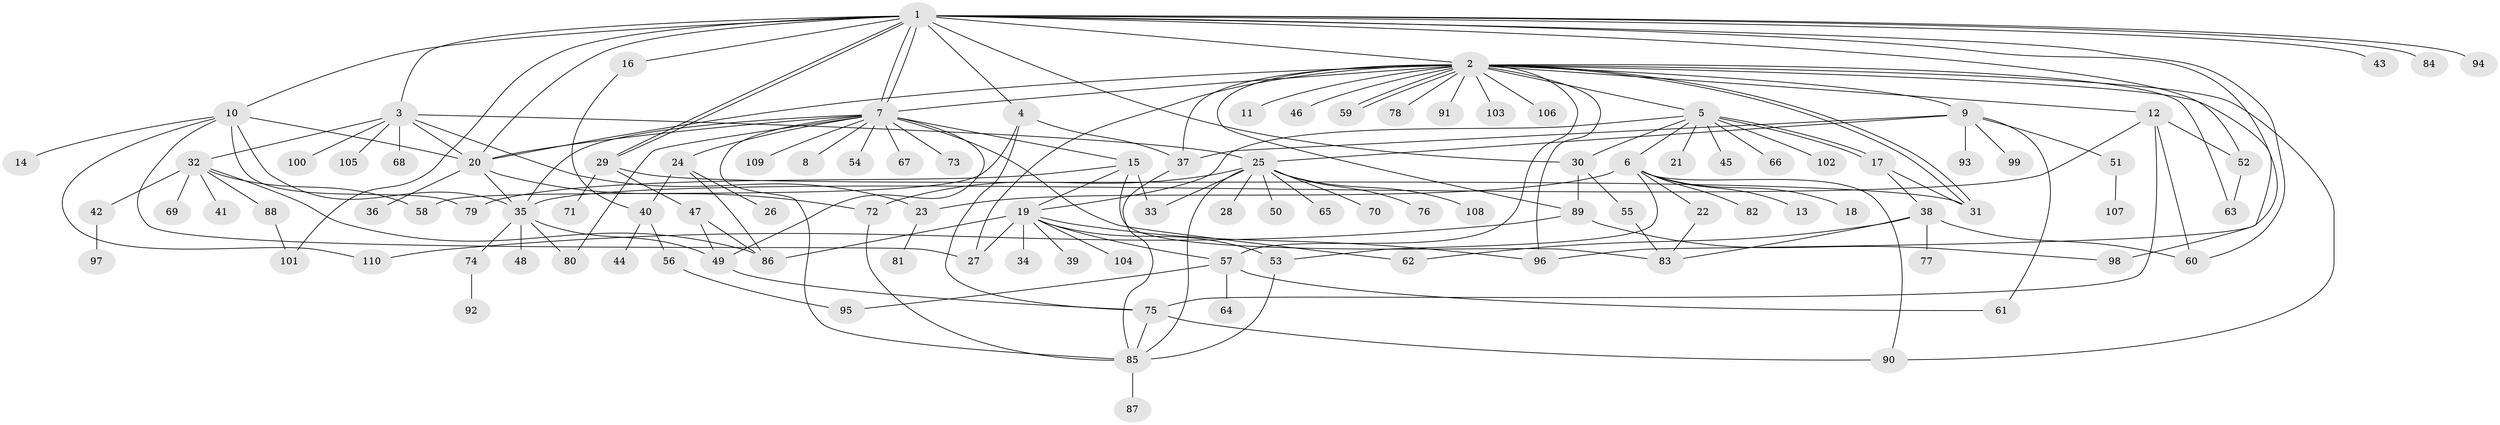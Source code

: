 // Generated by graph-tools (version 1.1) at 2025/11/02/27/25 16:11:12]
// undirected, 110 vertices, 170 edges
graph export_dot {
graph [start="1"]
  node [color=gray90,style=filled];
  1;
  2;
  3;
  4;
  5;
  6;
  7;
  8;
  9;
  10;
  11;
  12;
  13;
  14;
  15;
  16;
  17;
  18;
  19;
  20;
  21;
  22;
  23;
  24;
  25;
  26;
  27;
  28;
  29;
  30;
  31;
  32;
  33;
  34;
  35;
  36;
  37;
  38;
  39;
  40;
  41;
  42;
  43;
  44;
  45;
  46;
  47;
  48;
  49;
  50;
  51;
  52;
  53;
  54;
  55;
  56;
  57;
  58;
  59;
  60;
  61;
  62;
  63;
  64;
  65;
  66;
  67;
  68;
  69;
  70;
  71;
  72;
  73;
  74;
  75;
  76;
  77;
  78;
  79;
  80;
  81;
  82;
  83;
  84;
  85;
  86;
  87;
  88;
  89;
  90;
  91;
  92;
  93;
  94;
  95;
  96;
  97;
  98;
  99;
  100;
  101;
  102;
  103;
  104;
  105;
  106;
  107;
  108;
  109;
  110;
  1 -- 2;
  1 -- 3;
  1 -- 4;
  1 -- 7;
  1 -- 7;
  1 -- 10;
  1 -- 16;
  1 -- 20;
  1 -- 29;
  1 -- 29;
  1 -- 30;
  1 -- 43;
  1 -- 52;
  1 -- 60;
  1 -- 84;
  1 -- 94;
  1 -- 96;
  1 -- 101;
  2 -- 5;
  2 -- 7;
  2 -- 9;
  2 -- 11;
  2 -- 12;
  2 -- 20;
  2 -- 27;
  2 -- 31;
  2 -- 31;
  2 -- 37;
  2 -- 46;
  2 -- 57;
  2 -- 59;
  2 -- 59;
  2 -- 63;
  2 -- 78;
  2 -- 89;
  2 -- 90;
  2 -- 91;
  2 -- 96;
  2 -- 98;
  2 -- 103;
  2 -- 106;
  3 -- 20;
  3 -- 23;
  3 -- 25;
  3 -- 32;
  3 -- 68;
  3 -- 100;
  3 -- 105;
  4 -- 37;
  4 -- 58;
  4 -- 75;
  5 -- 6;
  5 -- 17;
  5 -- 17;
  5 -- 19;
  5 -- 21;
  5 -- 30;
  5 -- 45;
  5 -- 66;
  5 -- 102;
  6 -- 13;
  6 -- 18;
  6 -- 22;
  6 -- 23;
  6 -- 53;
  6 -- 82;
  6 -- 90;
  7 -- 8;
  7 -- 15;
  7 -- 20;
  7 -- 24;
  7 -- 35;
  7 -- 49;
  7 -- 54;
  7 -- 62;
  7 -- 67;
  7 -- 73;
  7 -- 80;
  7 -- 85;
  7 -- 109;
  9 -- 25;
  9 -- 37;
  9 -- 51;
  9 -- 61;
  9 -- 93;
  9 -- 99;
  10 -- 14;
  10 -- 20;
  10 -- 27;
  10 -- 35;
  10 -- 79;
  10 -- 110;
  12 -- 35;
  12 -- 52;
  12 -- 60;
  12 -- 75;
  15 -- 19;
  15 -- 33;
  15 -- 79;
  15 -- 83;
  16 -- 40;
  17 -- 31;
  17 -- 38;
  19 -- 27;
  19 -- 34;
  19 -- 39;
  19 -- 53;
  19 -- 57;
  19 -- 86;
  19 -- 96;
  19 -- 104;
  20 -- 35;
  20 -- 36;
  20 -- 72;
  22 -- 83;
  23 -- 81;
  24 -- 26;
  24 -- 40;
  24 -- 86;
  25 -- 28;
  25 -- 33;
  25 -- 50;
  25 -- 65;
  25 -- 70;
  25 -- 72;
  25 -- 76;
  25 -- 85;
  25 -- 108;
  29 -- 31;
  29 -- 47;
  29 -- 71;
  30 -- 55;
  30 -- 89;
  32 -- 41;
  32 -- 42;
  32 -- 58;
  32 -- 69;
  32 -- 86;
  32 -- 88;
  35 -- 48;
  35 -- 49;
  35 -- 74;
  35 -- 80;
  37 -- 85;
  38 -- 60;
  38 -- 62;
  38 -- 77;
  38 -- 83;
  40 -- 44;
  40 -- 56;
  42 -- 97;
  47 -- 49;
  47 -- 86;
  49 -- 75;
  51 -- 107;
  52 -- 63;
  53 -- 85;
  55 -- 83;
  56 -- 95;
  57 -- 61;
  57 -- 64;
  57 -- 95;
  72 -- 85;
  74 -- 92;
  75 -- 85;
  75 -- 90;
  85 -- 87;
  88 -- 101;
  89 -- 98;
  89 -- 110;
}
